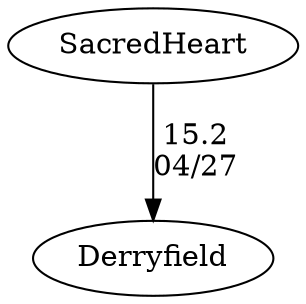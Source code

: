 digraph girls2foursDerryfield {Derryfield [URL="girls2foursDerryfield.html"];SacredHeart [URL="girls2foursSacredHeart.html"];SacredHeart -> Derryfield[label="15.2
04/27", weight="85", tooltip="NEIRA Girls Fours, Worcester Academy, Berwick Academy, Derryfield, Sacred Heart-Greenwich			
Conditions: Strong cross/tailwind (20mph), heavy chop throughout races. Wind picked up considerably between 1st and last races Comments: Girls V1 race was approximately 1550 meters. Girls 2V race was approximately 1475 meters.
None", URL="https://www.row2k.com/results/resultspage.cfm?UID=5100A5CA83A99A9CD2E37FEC65103FEF&cat=1", random="random"]}